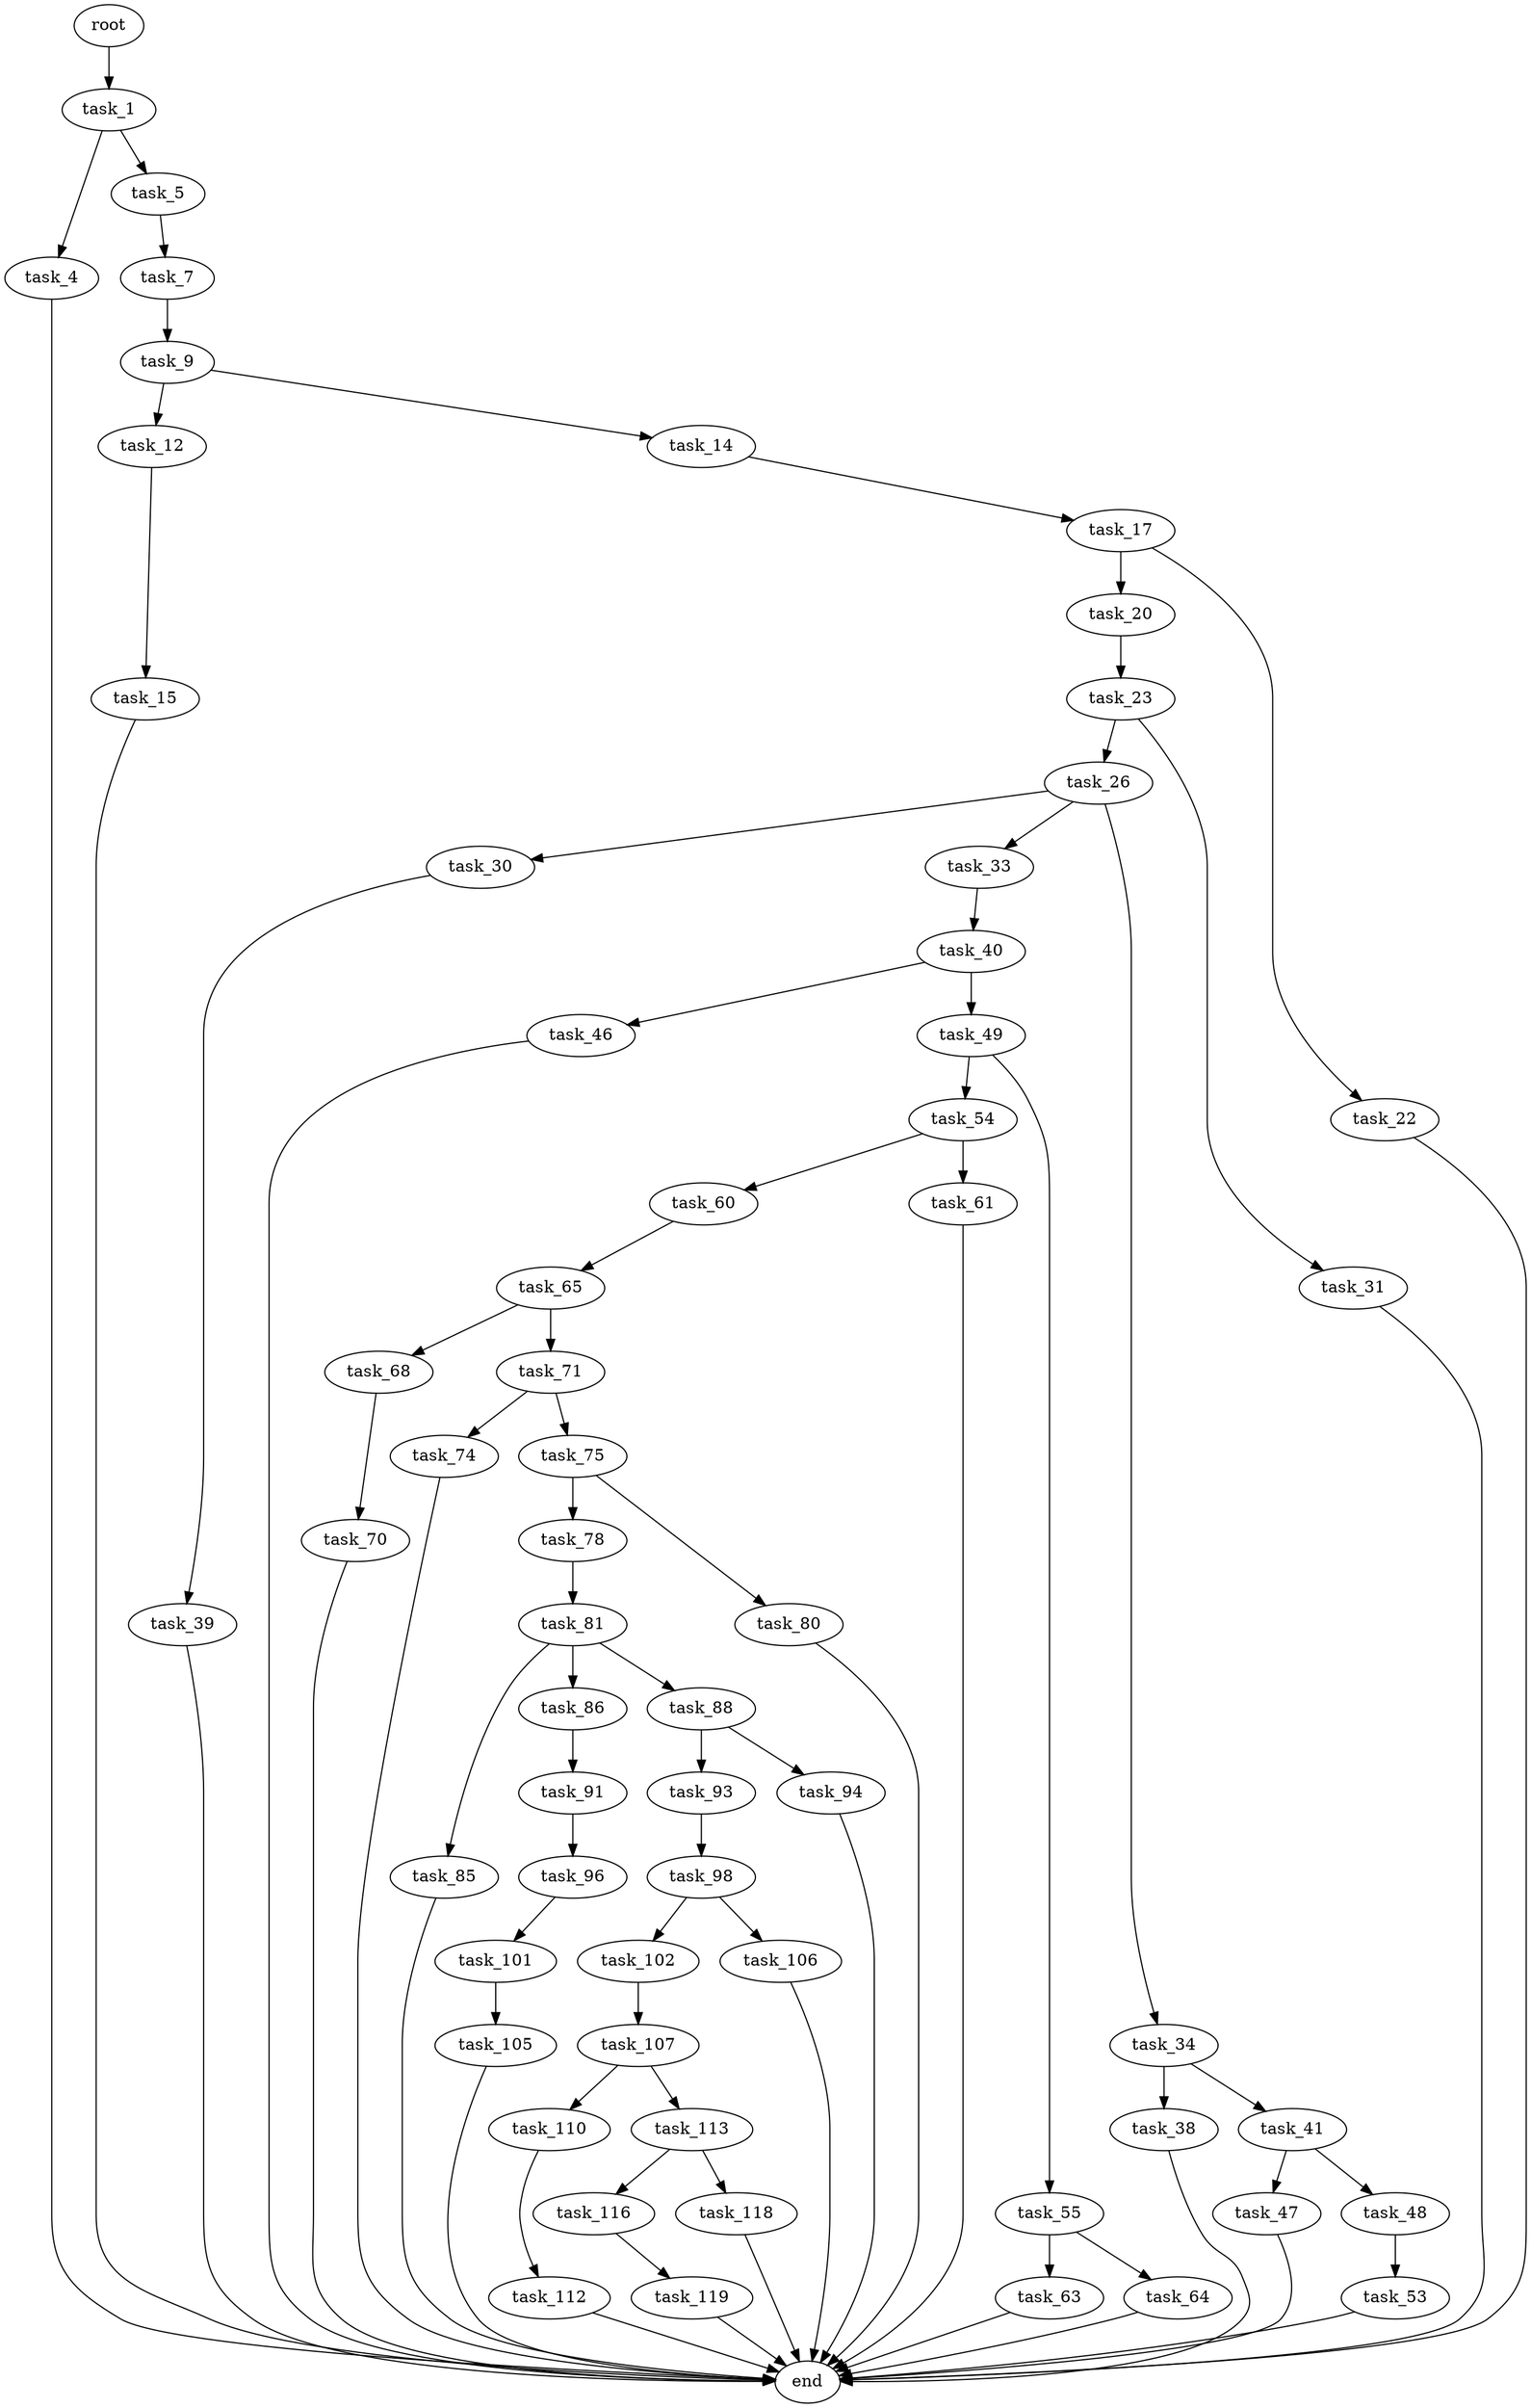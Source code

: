 digraph G {
  root [size="0.000000"];
  task_1 [size="8589934592.000000"];
  task_4 [size="8589934592.000000"];
  task_5 [size="368293445632.000000"];
  end [size="0.000000"];
  task_7 [size="1073741824000.000000"];
  task_9 [size="977305963.000000"];
  task_12 [size="231928233984.000000"];
  task_14 [size="1744972601.000000"];
  task_15 [size="6805610527.000000"];
  task_17 [size="68719476736.000000"];
  task_20 [size="782757789696.000000"];
  task_22 [size="549755813888.000000"];
  task_23 [size="26136834730.000000"];
  task_26 [size="909317147752.000000"];
  task_31 [size="1073741824000.000000"];
  task_30 [size="1616290571.000000"];
  task_33 [size="152480860040.000000"];
  task_34 [size="21271100853.000000"];
  task_39 [size="8646134225.000000"];
  task_40 [size="68719476736.000000"];
  task_38 [size="175119290916.000000"];
  task_41 [size="2547312482.000000"];
  task_46 [size="782757789696.000000"];
  task_49 [size="662992876431.000000"];
  task_47 [size="3658465504.000000"];
  task_48 [size="22884862452.000000"];
  task_53 [size="6450566048.000000"];
  task_54 [size="1073741824000.000000"];
  task_55 [size="345914741554.000000"];
  task_60 [size="108192410710.000000"];
  task_61 [size="213061007037.000000"];
  task_63 [size="11455504601.000000"];
  task_64 [size="782757789696.000000"];
  task_65 [size="578925081020.000000"];
  task_68 [size="11139559541.000000"];
  task_71 [size="782757789696.000000"];
  task_70 [size="4080463487.000000"];
  task_74 [size="594992724999.000000"];
  task_75 [size="10198678000.000000"];
  task_78 [size="51102012445.000000"];
  task_80 [size="68719476736.000000"];
  task_81 [size="216311409766.000000"];
  task_85 [size="283162118091.000000"];
  task_86 [size="12988619576.000000"];
  task_88 [size="624889806759.000000"];
  task_91 [size="368293445632.000000"];
  task_93 [size="368293445632.000000"];
  task_94 [size="13298032624.000000"];
  task_96 [size="42390787964.000000"];
  task_98 [size="21288889192.000000"];
  task_101 [size="4679995708.000000"];
  task_102 [size="21509618906.000000"];
  task_106 [size="68719476736.000000"];
  task_105 [size="17142902186.000000"];
  task_107 [size="68719476736.000000"];
  task_110 [size="19466643510.000000"];
  task_113 [size="26361420936.000000"];
  task_112 [size="231928233984.000000"];
  task_116 [size="33833103941.000000"];
  task_118 [size="287346350310.000000"];
  task_119 [size="20642925188.000000"];

  root -> task_1 [size="1.000000"];
  task_1 -> task_4 [size="33554432.000000"];
  task_1 -> task_5 [size="33554432.000000"];
  task_4 -> end [size="1.000000"];
  task_5 -> task_7 [size="411041792.000000"];
  task_7 -> task_9 [size="838860800.000000"];
  task_9 -> task_12 [size="33554432.000000"];
  task_9 -> task_14 [size="33554432.000000"];
  task_12 -> task_15 [size="301989888.000000"];
  task_14 -> task_17 [size="75497472.000000"];
  task_15 -> end [size="1.000000"];
  task_17 -> task_20 [size="134217728.000000"];
  task_17 -> task_22 [size="134217728.000000"];
  task_20 -> task_23 [size="679477248.000000"];
  task_22 -> end [size="1.000000"];
  task_23 -> task_26 [size="33554432.000000"];
  task_23 -> task_31 [size="33554432.000000"];
  task_26 -> task_30 [size="838860800.000000"];
  task_26 -> task_33 [size="838860800.000000"];
  task_26 -> task_34 [size="838860800.000000"];
  task_31 -> end [size="1.000000"];
  task_30 -> task_39 [size="75497472.000000"];
  task_33 -> task_40 [size="679477248.000000"];
  task_34 -> task_38 [size="411041792.000000"];
  task_34 -> task_41 [size="411041792.000000"];
  task_39 -> end [size="1.000000"];
  task_40 -> task_46 [size="134217728.000000"];
  task_40 -> task_49 [size="134217728.000000"];
  task_38 -> end [size="1.000000"];
  task_41 -> task_47 [size="134217728.000000"];
  task_41 -> task_48 [size="134217728.000000"];
  task_46 -> end [size="1.000000"];
  task_49 -> task_54 [size="411041792.000000"];
  task_49 -> task_55 [size="411041792.000000"];
  task_47 -> end [size="1.000000"];
  task_48 -> task_53 [size="536870912.000000"];
  task_53 -> end [size="1.000000"];
  task_54 -> task_60 [size="838860800.000000"];
  task_54 -> task_61 [size="838860800.000000"];
  task_55 -> task_63 [size="411041792.000000"];
  task_55 -> task_64 [size="411041792.000000"];
  task_60 -> task_65 [size="75497472.000000"];
  task_61 -> end [size="1.000000"];
  task_63 -> end [size="1.000000"];
  task_64 -> end [size="1.000000"];
  task_65 -> task_68 [size="536870912.000000"];
  task_65 -> task_71 [size="536870912.000000"];
  task_68 -> task_70 [size="301989888.000000"];
  task_71 -> task_74 [size="679477248.000000"];
  task_71 -> task_75 [size="679477248.000000"];
  task_70 -> end [size="1.000000"];
  task_74 -> end [size="1.000000"];
  task_75 -> task_78 [size="301989888.000000"];
  task_75 -> task_80 [size="301989888.000000"];
  task_78 -> task_81 [size="75497472.000000"];
  task_80 -> end [size="1.000000"];
  task_81 -> task_85 [size="679477248.000000"];
  task_81 -> task_86 [size="679477248.000000"];
  task_81 -> task_88 [size="679477248.000000"];
  task_85 -> end [size="1.000000"];
  task_86 -> task_91 [size="209715200.000000"];
  task_88 -> task_93 [size="411041792.000000"];
  task_88 -> task_94 [size="411041792.000000"];
  task_91 -> task_96 [size="411041792.000000"];
  task_93 -> task_98 [size="411041792.000000"];
  task_94 -> end [size="1.000000"];
  task_96 -> task_101 [size="33554432.000000"];
  task_98 -> task_102 [size="536870912.000000"];
  task_98 -> task_106 [size="536870912.000000"];
  task_101 -> task_105 [size="75497472.000000"];
  task_102 -> task_107 [size="838860800.000000"];
  task_106 -> end [size="1.000000"];
  task_105 -> end [size="1.000000"];
  task_107 -> task_110 [size="134217728.000000"];
  task_107 -> task_113 [size="134217728.000000"];
  task_110 -> task_112 [size="33554432.000000"];
  task_113 -> task_116 [size="679477248.000000"];
  task_113 -> task_118 [size="679477248.000000"];
  task_112 -> end [size="1.000000"];
  task_116 -> task_119 [size="679477248.000000"];
  task_118 -> end [size="1.000000"];
  task_119 -> end [size="1.000000"];
}
